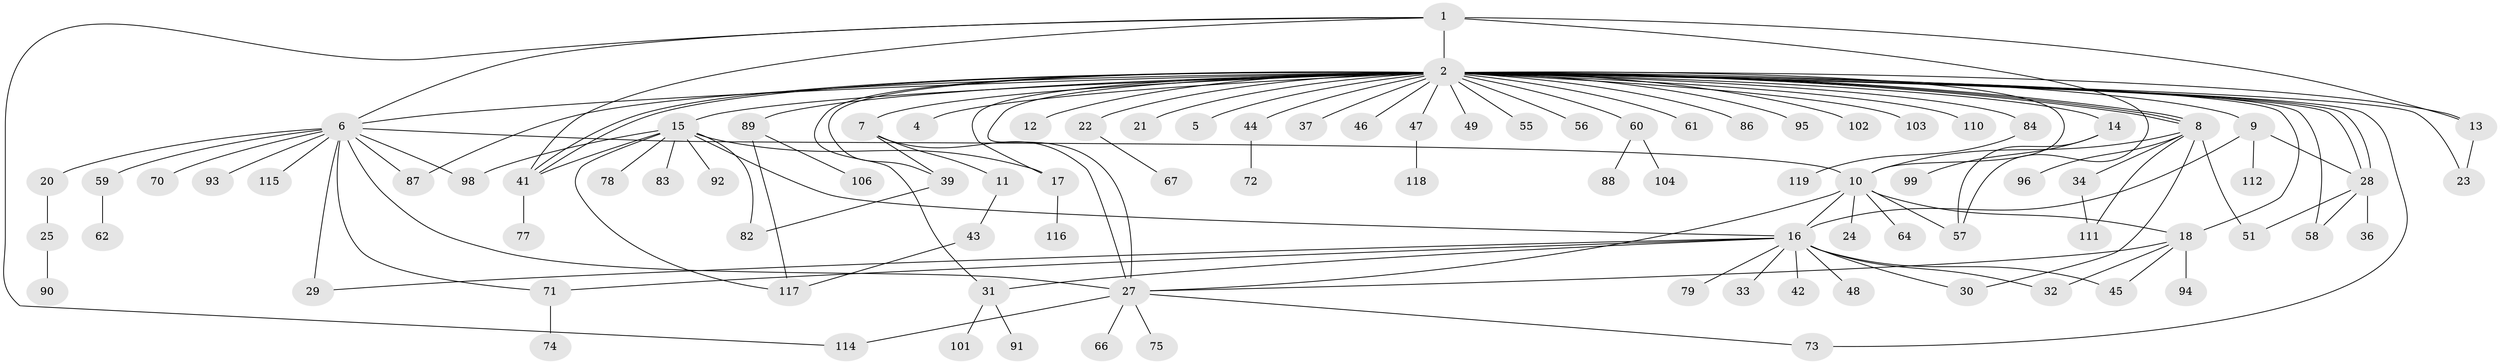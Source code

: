 // original degree distribution, {7: 0.03333333333333333, 44: 0.008333333333333333, 2: 0.25833333333333336, 1: 0.4583333333333333, 12: 0.008333333333333333, 3: 0.09166666666666666, 9: 0.008333333333333333, 4: 0.08333333333333333, 8: 0.016666666666666666, 14: 0.008333333333333333, 6: 0.016666666666666666, 5: 0.008333333333333333}
// Generated by graph-tools (version 1.1) at 2025/41/03/06/25 10:41:49]
// undirected, 94 vertices, 132 edges
graph export_dot {
graph [start="1"]
  node [color=gray90,style=filled];
  1 [super="+35"];
  2 [super="+3"];
  4 [super="+69"];
  5;
  6 [super="+54"];
  7 [super="+26"];
  8 [super="+63"];
  9 [super="+76"];
  10 [super="+19"];
  11;
  12;
  13 [super="+97"];
  14;
  15 [super="+53"];
  16 [super="+68"];
  17;
  18 [super="+65"];
  20;
  21;
  22;
  23 [super="+113"];
  24;
  25;
  27 [super="+50"];
  28 [super="+38"];
  29 [super="+40"];
  30;
  31;
  32;
  33;
  34;
  36 [super="+52"];
  37;
  39 [super="+107"];
  41;
  42;
  43 [super="+85"];
  44 [super="+81"];
  45;
  46;
  47;
  48;
  49;
  51 [super="+120"];
  55;
  56;
  57 [super="+108"];
  58;
  59;
  60 [super="+80"];
  61;
  62;
  64;
  66;
  67;
  70;
  71;
  72;
  73;
  74;
  75;
  77;
  78;
  79;
  82;
  83;
  84;
  86;
  87;
  88;
  89 [super="+105"];
  90;
  91 [super="+100"];
  92;
  93;
  94;
  95;
  96;
  98 [super="+109"];
  99;
  101;
  102;
  103;
  104;
  106;
  110;
  111;
  112;
  114;
  115;
  116;
  117;
  118;
  119;
  1 -- 2 [weight=2];
  1 -- 6;
  1 -- 41;
  1 -- 57;
  1 -- 114;
  1 -- 13;
  2 -- 5;
  2 -- 6 [weight=2];
  2 -- 7;
  2 -- 8;
  2 -- 8;
  2 -- 8;
  2 -- 10;
  2 -- 12;
  2 -- 13;
  2 -- 14;
  2 -- 15;
  2 -- 17;
  2 -- 21;
  2 -- 22;
  2 -- 23;
  2 -- 28;
  2 -- 28;
  2 -- 31;
  2 -- 37;
  2 -- 39 [weight=2];
  2 -- 41;
  2 -- 41;
  2 -- 44;
  2 -- 46;
  2 -- 47;
  2 -- 49;
  2 -- 55;
  2 -- 56;
  2 -- 58;
  2 -- 60;
  2 -- 61;
  2 -- 73;
  2 -- 84;
  2 -- 86;
  2 -- 87;
  2 -- 89 [weight=2];
  2 -- 95;
  2 -- 102;
  2 -- 103;
  2 -- 4;
  2 -- 9;
  2 -- 110;
  2 -- 27;
  2 -- 18;
  6 -- 20;
  6 -- 27;
  6 -- 29 [weight=2];
  6 -- 59;
  6 -- 70;
  6 -- 71;
  6 -- 98;
  6 -- 115;
  6 -- 87;
  6 -- 10;
  6 -- 93;
  7 -- 11;
  7 -- 27;
  7 -- 39;
  8 -- 10;
  8 -- 30;
  8 -- 34;
  8 -- 96;
  8 -- 111;
  8 -- 51;
  9 -- 16;
  9 -- 28;
  9 -- 112;
  10 -- 18;
  10 -- 24;
  10 -- 57;
  10 -- 16;
  10 -- 27;
  10 -- 64;
  11 -- 43;
  13 -- 23;
  14 -- 57;
  14 -- 99;
  15 -- 16;
  15 -- 17;
  15 -- 82;
  15 -- 83;
  15 -- 92;
  15 -- 98;
  15 -- 41;
  15 -- 117;
  15 -- 78;
  16 -- 30;
  16 -- 31;
  16 -- 32;
  16 -- 33;
  16 -- 42;
  16 -- 45;
  16 -- 48;
  16 -- 71;
  16 -- 79;
  16 -- 29;
  17 -- 116;
  18 -- 32;
  18 -- 45;
  18 -- 94;
  18 -- 27;
  20 -- 25;
  22 -- 67;
  25 -- 90;
  27 -- 66;
  27 -- 75;
  27 -- 114;
  27 -- 73;
  28 -- 36;
  28 -- 51;
  28 -- 58;
  31 -- 91;
  31 -- 101;
  34 -- 111;
  39 -- 82;
  41 -- 77;
  43 -- 117;
  44 -- 72;
  47 -- 118;
  59 -- 62;
  60 -- 88;
  60 -- 104;
  71 -- 74;
  84 -- 119;
  89 -- 106;
  89 -- 117;
}
